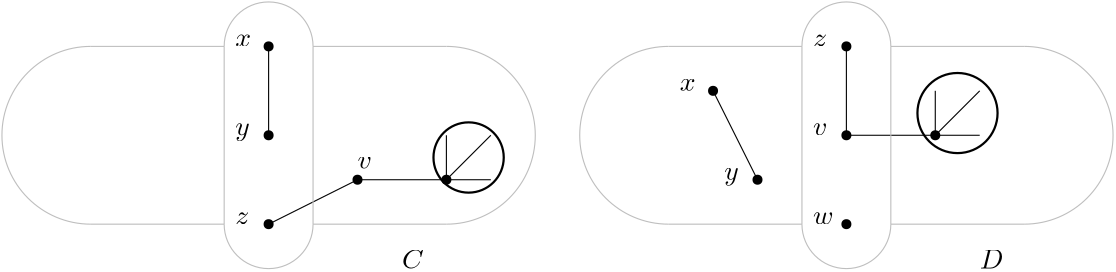 <?xml version="1.0"?>
<!DOCTYPE ipe SYSTEM "ipe.dtd">
<ipe version="70005" creator="Ipe 7.1.2">
<info created="D:20120205182902" modified="D:20120205190424"/>
<ipestyle name="basic">
<symbol name="arrow/arc(spx)">
<path stroke="sym-stroke" fill="sym-stroke" pen="sym-pen">
0 0 m
-1 0.333 l
-1 -0.333 l
h
</path>
</symbol>
<symbol name="arrow/farc(spx)">
<path stroke="sym-stroke" fill="white" pen="sym-pen">
0 0 m
-1 0.333 l
-1 -0.333 l
h
</path>
</symbol>
<symbol name="mark/circle(sx)" transformations="translations">
<path fill="sym-stroke">
0.6 0 0 0.6 0 0 e
0.4 0 0 0.4 0 0 e
</path>
</symbol>
<symbol name="mark/disk(sx)" transformations="translations">
<path fill="sym-stroke">
0.6 0 0 0.6 0 0 e
</path>
</symbol>
<symbol name="mark/fdisk(sfx)" transformations="translations">
<group>
<path fill="sym-fill">
0.5 0 0 0.5 0 0 e
</path>
<path fill="sym-stroke" fillrule="eofill">
0.6 0 0 0.6 0 0 e
0.4 0 0 0.4 0 0 e
</path>
</group>
</symbol>
<symbol name="mark/box(sx)" transformations="translations">
<path fill="sym-stroke" fillrule="eofill">
-0.6 -0.6 m
0.6 -0.6 l
0.6 0.6 l
-0.6 0.6 l
h
-0.4 -0.4 m
0.4 -0.4 l
0.4 0.4 l
-0.4 0.4 l
h
</path>
</symbol>
<symbol name="mark/square(sx)" transformations="translations">
<path fill="sym-stroke">
-0.6 -0.6 m
0.6 -0.6 l
0.6 0.6 l
-0.6 0.6 l
h
</path>
</symbol>
<symbol name="mark/fsquare(sfx)" transformations="translations">
<group>
<path fill="sym-fill">
-0.5 -0.5 m
0.5 -0.5 l
0.5 0.5 l
-0.5 0.5 l
h
</path>
<path fill="sym-stroke" fillrule="eofill">
-0.6 -0.6 m
0.6 -0.6 l
0.6 0.6 l
-0.6 0.6 l
h
-0.4 -0.4 m
0.4 -0.4 l
0.4 0.4 l
-0.4 0.4 l
h
</path>
</group>
</symbol>
<symbol name="mark/cross(sx)" transformations="translations">
<group>
<path fill="sym-stroke">
-0.43 -0.57 m
0.57 0.43 l
0.43 0.57 l
-0.57 -0.43 l
h
</path>
<path fill="sym-stroke">
-0.43 0.57 m
0.57 -0.43 l
0.43 -0.57 l
-0.57 0.43 l
h
</path>
</group>
</symbol>
<symbol name="arrow/fnormal(spx)">
<path stroke="sym-stroke" fill="white" pen="sym-pen">
0 0 m
-1 0.333 l
-1 -0.333 l
h
</path>
</symbol>
<symbol name="arrow/pointed(spx)">
<path stroke="sym-stroke" fill="sym-stroke" pen="sym-pen">
0 0 m
-1 0.333 l
-0.8 0 l
-1 -0.333 l
h
</path>
</symbol>
<symbol name="arrow/fpointed(spx)">
<path stroke="sym-stroke" fill="white" pen="sym-pen">
0 0 m
-1 0.333 l
-0.8 0 l
-1 -0.333 l
h
</path>
</symbol>
<symbol name="arrow/linear(spx)">
<path stroke="sym-stroke" pen="sym-pen">
-1 0.333 m
0 0 l
-1 -0.333 l
</path>
</symbol>
<symbol name="arrow/fdouble(spx)">
<path stroke="sym-stroke" fill="white" pen="sym-pen">
0 0 m
-1 0.333 l
-1 -0.333 l
h
-1 0 m
-2 0.333 l
-2 -0.333 l
h
</path>
</symbol>
<symbol name="arrow/double(spx)">
<path stroke="sym-stroke" fill="sym-stroke" pen="sym-pen">
0 0 m
-1 0.333 l
-1 -0.333 l
h
-1 0 m
-2 0.333 l
-2 -0.333 l
h
</path>
</symbol>
<pen name="heavier" value="0.8"/>
<pen name="fat" value="1.2"/>
<pen name="ultrafat" value="2"/>
<symbolsize name="large" value="5"/>
<symbolsize name="small" value="2"/>
<symbolsize name="tiny" value="1.1"/>
<arrowsize name="large" value="10"/>
<arrowsize name="small" value="5"/>
<arrowsize name="tiny" value="3"/>
<color name="red" value="1 0 0"/>
<color name="green" value="0 1 0"/>
<color name="blue" value="0 0 1"/>
<color name="yellow" value="1 1 0"/>
<color name="orange" value="1 0.647 0"/>
<color name="gold" value="1 0.843 0"/>
<color name="purple" value="0.627 0.125 0.941"/>
<color name="gray" value="0.745"/>
<color name="brown" value="0.647 0.165 0.165"/>
<color name="navy" value="0 0 0.502"/>
<color name="pink" value="1 0.753 0.796"/>
<color name="seagreen" value="0.18 0.545 0.341"/>
<color name="turquoise" value="0.251 0.878 0.816"/>
<color name="violet" value="0.933 0.51 0.933"/>
<color name="darkblue" value="0 0 0.545"/>
<color name="darkcyan" value="0 0.545 0.545"/>
<color name="darkgray" value="0.663"/>
<color name="darkgreen" value="0 0.392 0"/>
<color name="darkmagenta" value="0.545 0 0.545"/>
<color name="darkorange" value="1 0.549 0"/>
<color name="darkred" value="0.545 0 0"/>
<color name="lightblue" value="0.678 0.847 0.902"/>
<color name="lightcyan" value="0.878 1 1"/>
<color name="lightgray" value="0.827"/>
<color name="lightgreen" value="0.565 0.933 0.565"/>
<color name="lightyellow" value="1 1 0.878"/>
<dashstyle name="dashed" value="[4] 0"/>
<dashstyle name="dotted" value="[1 3] 0"/>
<dashstyle name="dash dotted" value="[4 2 1 2] 0"/>
<dashstyle name="dash dot dotted" value="[4 2 1 2 1 2] 0"/>
<textsize name="large" value="\large"/>
<textsize name="Large" value="\Large"/>
<textsize name="LARGE" value="\LARGE"/>
<textsize name="huge" value="\huge"/>
<textsize name="Huge" value="\Huge"/>
<textsize name="small" value="\small"/>
<textsize name="footnote" value="\footnotesize"/>
<textsize name="tiny" value="\tiny"/>
<textstyle name="center" begin="\begin{center}" end="\end{center}"/>
<textstyle name="itemize" begin="\begin{itemize}" end="\end{itemize}"/>
<textstyle name="item" begin="\begin{itemize}\item{}" end="\end{itemize}"/>
<gridsize name="4 pts" value="4"/>
<gridsize name="8 pts (~3 mm)" value="8"/>
<gridsize name="16 pts (~6 mm)" value="16"/>
<gridsize name="32 pts (~12 mm)" value="32"/>
<gridsize name="10 pts (~3.5 mm)" value="10"/>
<gridsize name="20 pts (~7 mm)" value="20"/>
<gridsize name="14 pts (~5 mm)" value="14"/>
<gridsize name="28 pts (~10 mm)" value="28"/>
<gridsize name="56 pts (~20 mm)" value="56"/>
<anglesize name="90 deg" value="90"/>
<anglesize name="60 deg" value="60"/>
<anglesize name="45 deg" value="45"/>
<anglesize name="30 deg" value="30"/>
<anglesize name="22.5 deg" value="22.5"/>
<tiling name="falling" angle="-60" step="4" width="1"/>
<tiling name="rising" angle="30" step="4" width="1"/>
</ipestyle>
<page>
<layer name="alpha"/>
<view layers="alpha" active="alpha"/>
<use layer="alpha" name="mark/disk(sx)" pos="128 768" size="normal" stroke="black"/>
<use name="mark/disk(sx)" pos="128 736" size="normal" stroke="black"/>
<use name="mark/disk(sx)" pos="128 704" size="normal" stroke="black"/>
<use matrix="1 0 0 1 16 0" name="mark/disk(sx)" pos="272 752" size="normal" stroke="black"/>
<use matrix="1 0 0 1 16 0" name="mark/disk(sx)" pos="288 720" size="normal" stroke="black"/>
<use matrix="1 0 0 1 16 0" name="mark/disk(sx)" pos="320 768" size="normal" stroke="black"/>
<use matrix="1 0 0 1 16 0" name="mark/disk(sx)" pos="320 736" size="normal" stroke="black"/>
<use matrix="1 0 0 1 16 0" name="mark/disk(sx)" pos="320 704" size="normal" stroke="black"/>
<use matrix="1 0 0 1 16 0" name="mark/disk(sx)" pos="352 736" size="normal" stroke="black"/>
<path stroke="black">
128 768 m
128 736 l
</path>
<path matrix="1 0 0 1 16 0" stroke="black">
272 752 m
288 720 l
</path>
<path matrix="1 0 0 1 16 0" stroke="black">
320 768 m
320 736 l
</path>
<path matrix="1 0 0 1 16 0" stroke="black">
320 736 m
352 736 l
</path>
<path stroke="gray">
112 768 m
16 0 0 -16 128 768 144 768 a
</path>
<path stroke="gray">
112 704 m
16 0 0 16 128 704 144 704 a
</path>
<path stroke="black">
128 704 m
160 720 l
192 720 l
</path>
<use name="mark/disk(sx)" pos="160 720" size="normal" stroke="black"/>
<use name="mark/disk(sx)" pos="192 720" size="normal" stroke="black"/>
<path matrix="1 0 0 1 16 0" stroke="gray">
304 704 m
16 0 0 16 320 704 336 704 a
</path>
<path matrix="1 0 0 1 16 0" stroke="gray">
304 768 m
16 0 0 -16 320 768 336 768 a
</path>
<path stroke="gray">
112 768 m
112 704 l
</path>
<path stroke="gray">
144 768 m
144 704 l
</path>
<path matrix="1 0 0 1 16 0" stroke="gray">
304 768 m
304 704 l
</path>
<path matrix="1 0 0 1 16 0" stroke="gray">
336 768 m
336 704 l
</path>
<path matrix="1 0 0 1 16 0" stroke="gray">
384 768 m
32 0 0 -32 384 736 384 704 a
</path>
<path matrix="1 0 0 1 16 0" stroke="gray">
256 768 m
32 0 0 32 256 736 256 704 a
</path>
<path stroke="gray">
192 768 m
32 0 0 -32 192 736 192 704 a
</path>
<path stroke="gray">
64 768 m
32 0 0 32 64 736 64 704 a
</path>
<path stroke="gray">
64 768 m
112 768 l
</path>
<path stroke="gray">
144 768 m
192 768 l
</path>
<path stroke="gray">
144 704 m
192 704 l
</path>
<path stroke="gray">
112 704 m
64 704 l
</path>
<path matrix="1 0 0 1 16 0" stroke="gray">
256 704 m
304 704 l
</path>
<path matrix="1 0 0 1 16 0" stroke="gray">
256 768 m
304 768 l
</path>
<path matrix="1 0 0 1 16 0" stroke="gray">
336 768 m
384 768 l
</path>
<path matrix="1 0 0 1 16 0" stroke="gray">
336 704 m
384 704 l
</path>
<text transformations="translations" pos="176 688" stroke="black" type="label" width="7.833" height="6.808" depth="0" valign="baseline">$C$</text>
<text transformations="translations" pos="384 688" stroke="black" type="label" width="8.525" height="6.808" depth="0" valign="baseline">$D$</text>
<text matrix="1 0 0 1 0 -12" transformations="translations" pos="160 736" stroke="black" type="label" width="5.187" height="4.289" depth="0" valign="baseline">$v$</text>
<text matrix="1 0 0 1 -12 -16" transformations="translations" pos="128 720" stroke="black" type="label" width="5.071" height="4.289" depth="0" valign="baseline">$z$</text>
<text matrix="1 0 0 1 20 -16" transformations="translations" pos="96 752" stroke="black" type="label" width="5.242" height="4.297" depth="1.93" valign="baseline">$y$</text>
<text matrix="1 0 0 1 20 -16" transformations="translations" pos="96 784" stroke="black" type="label" width="5.694" height="4.289" depth="0" valign="baseline">$x$</text>
<text matrix="1 0 0 1 4 0" transformations="translations" pos="272 752" stroke="black" type="label" width="5.694" height="4.289" depth="0" valign="baseline">$x$</text>
<text matrix="1 0 0 1 4 0" transformations="translations" pos="288 720" stroke="black" type="label" width="5.242" height="4.297" depth="1.93" valign="baseline">$y$</text>
<text matrix="1 0 0 1 4 -16" transformations="translations" pos="320 784" stroke="black" type="label" width="5.071" height="4.289" depth="0" valign="baseline">$z$</text>
<text matrix="1 0 0 1 4 16" transformations="translations" pos="320 720" stroke="black" type="label" width="5.187" height="4.289" depth="0" valign="baseline">$v$</text>
<text matrix="1 0 0 1 -12 -16" transformations="translations" pos="336 720" stroke="black" type="label" width="7.401" height="4.289" depth="0" valign="baseline">$w$</text>
<path stroke="black">
192 720 m
192 736 l
192 736 l
</path>
<path stroke="black">
192 720 m
208 720 l
</path>
<path stroke="black">
192 720 m
208 736 l
</path>
<path stroke="black">
368 736 m
368 752 l
368 752 l
</path>
<path stroke="black">
368 736 m
384 752 l
</path>
<path stroke="black">
368 736 m
384 736 l
</path>
<path stroke="black" pen="heavier">
14.4222 0 0 14.4222 376 744 e
</path>
<path stroke="black" pen="heavier">
12.6491 0 0 12.6491 200 728 e
</path>
</page>
</ipe>
